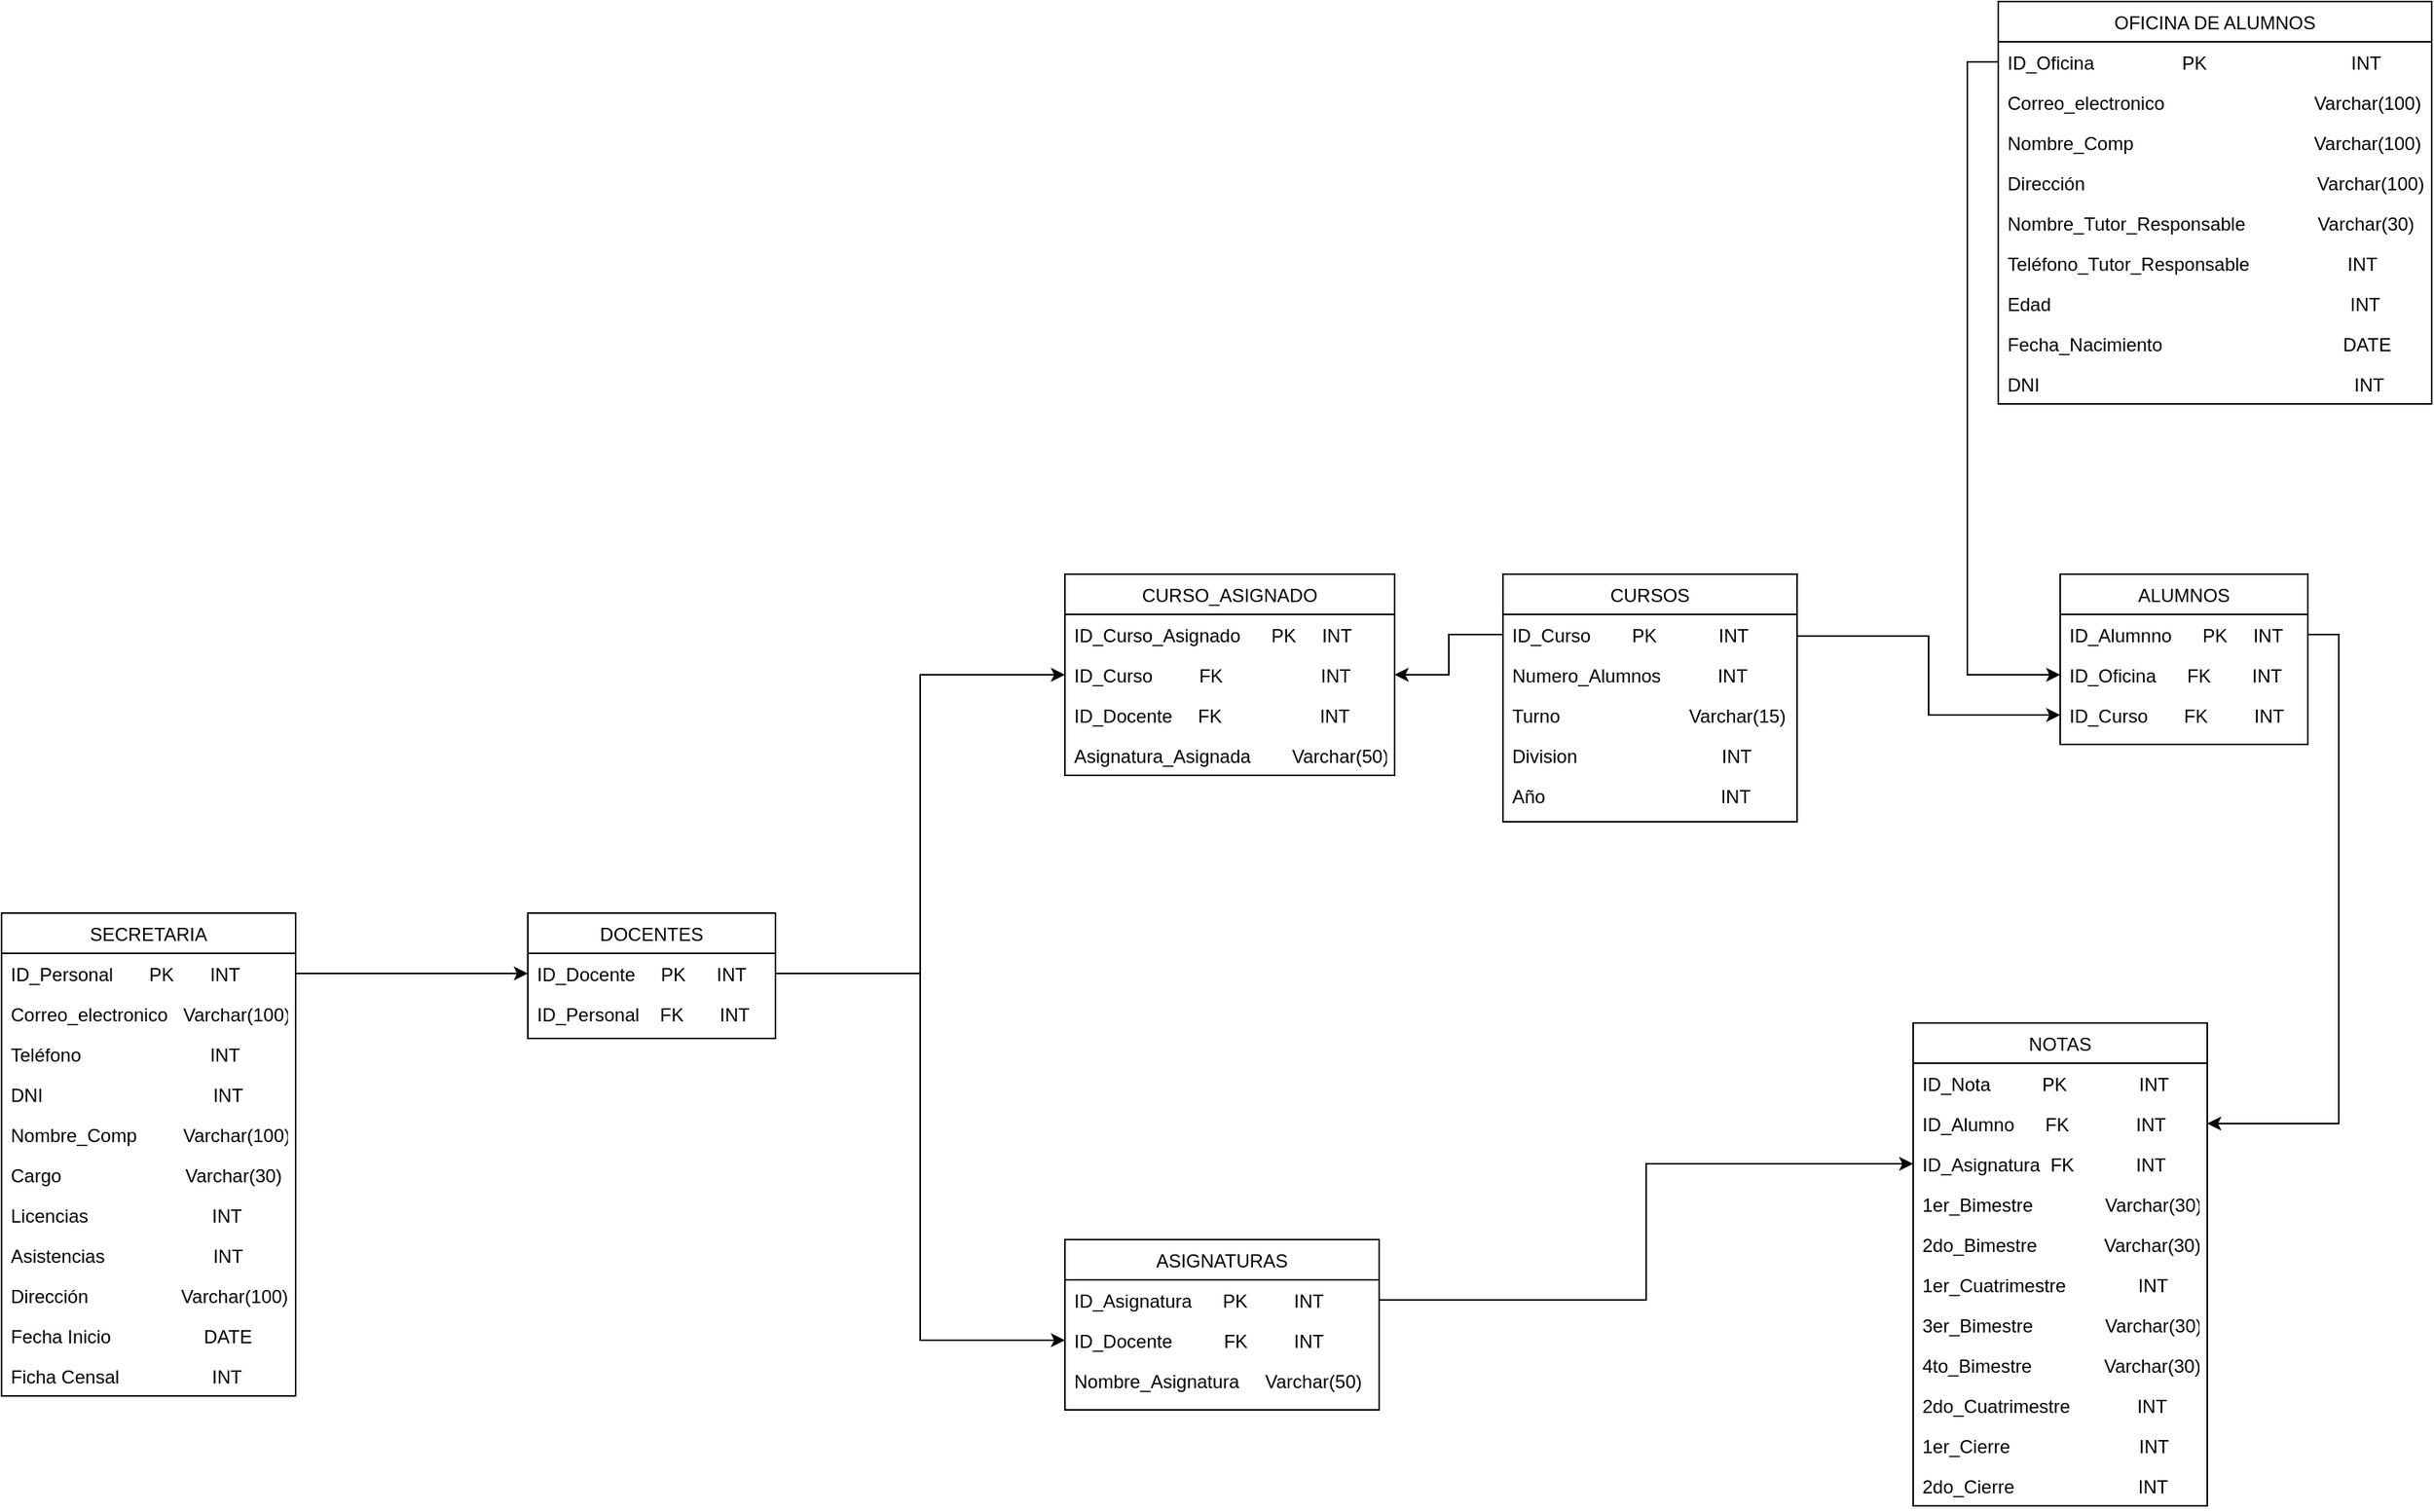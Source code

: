 <mxfile version="24.7.14">
  <diagram id="C5RBs43oDa-KdzZeNtuy" name="Page-1">
    <mxGraphModel dx="1356" dy="738" grid="1" gridSize="10" guides="1" tooltips="1" connect="1" arrows="1" fold="1" page="1" pageScale="1" pageWidth="827" pageHeight="1169" math="0" shadow="0">
      <root>
        <mxCell id="WIyWlLk6GJQsqaUBKTNV-0" />
        <mxCell id="WIyWlLk6GJQsqaUBKTNV-1" parent="WIyWlLk6GJQsqaUBKTNV-0" />
        <mxCell id="zkfFHV4jXpPFQw0GAbJ--0" value="SECRETARIA" style="swimlane;fontStyle=0;align=center;verticalAlign=top;childLayout=stackLayout;horizontal=1;startSize=26;horizontalStack=0;resizeParent=1;resizeLast=0;collapsible=1;marginBottom=0;rounded=0;shadow=0;strokeWidth=1;" parent="WIyWlLk6GJQsqaUBKTNV-1" vertex="1">
          <mxGeometry x="50" y="699" width="190" height="312" as="geometry">
            <mxRectangle x="230" y="140" width="160" height="26" as="alternateBounds" />
          </mxGeometry>
        </mxCell>
        <mxCell id="zkfFHV4jXpPFQw0GAbJ--1" value="ID_Personal       PK       INT" style="text;align=left;verticalAlign=top;spacingLeft=4;spacingRight=4;overflow=hidden;rotatable=0;points=[[0,0.5],[1,0.5]];portConstraint=eastwest;" parent="zkfFHV4jXpPFQw0GAbJ--0" vertex="1">
          <mxGeometry y="26" width="190" height="26" as="geometry" />
        </mxCell>
        <mxCell id="zkfFHV4jXpPFQw0GAbJ--3" value="Correo_electronico   Varchar(100)" style="text;align=left;verticalAlign=top;spacingLeft=4;spacingRight=4;overflow=hidden;rotatable=0;points=[[0,0.5],[1,0.5]];portConstraint=eastwest;rounded=0;shadow=0;html=0;" parent="zkfFHV4jXpPFQw0GAbJ--0" vertex="1">
          <mxGeometry y="52" width="190" height="26" as="geometry" />
        </mxCell>
        <mxCell id="d4zuS5zYkszJJ-PPmkYR-1" value="Teléfono                         INT" style="text;align=left;verticalAlign=top;spacingLeft=4;spacingRight=4;overflow=hidden;rotatable=0;points=[[0,0.5],[1,0.5]];portConstraint=eastwest;rounded=0;shadow=0;html=0;" parent="zkfFHV4jXpPFQw0GAbJ--0" vertex="1">
          <mxGeometry y="78" width="190" height="26" as="geometry" />
        </mxCell>
        <mxCell id="d4zuS5zYkszJJ-PPmkYR-2" value="DNI                                 INT" style="text;align=left;verticalAlign=top;spacingLeft=4;spacingRight=4;overflow=hidden;rotatable=0;points=[[0,0.5],[1,0.5]];portConstraint=eastwest;rounded=0;shadow=0;html=0;" parent="zkfFHV4jXpPFQw0GAbJ--0" vertex="1">
          <mxGeometry y="104" width="190" height="26" as="geometry" />
        </mxCell>
        <mxCell id="d4zuS5zYkszJJ-PPmkYR-7" value="Nombre_Comp         Varchar(100)" style="text;align=left;verticalAlign=top;spacingLeft=4;spacingRight=4;overflow=hidden;rotatable=0;points=[[0,0.5],[1,0.5]];portConstraint=eastwest;rounded=0;shadow=0;html=0;" parent="zkfFHV4jXpPFQw0GAbJ--0" vertex="1">
          <mxGeometry y="130" width="190" height="26" as="geometry" />
        </mxCell>
        <mxCell id="d4zuS5zYkszJJ-PPmkYR-6" value="Cargo                        Varchar(30)" style="text;align=left;verticalAlign=top;spacingLeft=4;spacingRight=4;overflow=hidden;rotatable=0;points=[[0,0.5],[1,0.5]];portConstraint=eastwest;rounded=0;shadow=0;html=0;" parent="zkfFHV4jXpPFQw0GAbJ--0" vertex="1">
          <mxGeometry y="156" width="190" height="26" as="geometry" />
        </mxCell>
        <mxCell id="d4zuS5zYkszJJ-PPmkYR-5" value="Licencias                        INT" style="text;align=left;verticalAlign=top;spacingLeft=4;spacingRight=4;overflow=hidden;rotatable=0;points=[[0,0.5],[1,0.5]];portConstraint=eastwest;rounded=0;shadow=0;html=0;" parent="zkfFHV4jXpPFQw0GAbJ--0" vertex="1">
          <mxGeometry y="182" width="190" height="26" as="geometry" />
        </mxCell>
        <mxCell id="d4zuS5zYkszJJ-PPmkYR-3" value="Asistencias                     INT" style="text;align=left;verticalAlign=top;spacingLeft=4;spacingRight=4;overflow=hidden;rotatable=0;points=[[0,0.5],[1,0.5]];portConstraint=eastwest;rounded=0;shadow=0;html=0;" parent="zkfFHV4jXpPFQw0GAbJ--0" vertex="1">
          <mxGeometry y="208" width="190" height="26" as="geometry" />
        </mxCell>
        <mxCell id="d4zuS5zYkszJJ-PPmkYR-4" value="Dirección                  Varchar(100)" style="text;align=left;verticalAlign=top;spacingLeft=4;spacingRight=4;overflow=hidden;rotatable=0;points=[[0,0.5],[1,0.5]];portConstraint=eastwest;rounded=0;shadow=0;html=0;" parent="zkfFHV4jXpPFQw0GAbJ--0" vertex="1">
          <mxGeometry y="234" width="190" height="26" as="geometry" />
        </mxCell>
        <mxCell id="d4zuS5zYkszJJ-PPmkYR-8" value="Fecha Inicio                  DATE" style="text;align=left;verticalAlign=top;spacingLeft=4;spacingRight=4;overflow=hidden;rotatable=0;points=[[0,0.5],[1,0.5]];portConstraint=eastwest;rounded=0;shadow=0;html=0;" parent="zkfFHV4jXpPFQw0GAbJ--0" vertex="1">
          <mxGeometry y="260" width="190" height="26" as="geometry" />
        </mxCell>
        <mxCell id="d4zuS5zYkszJJ-PPmkYR-9" value="Ficha Censal                  INT" style="text;align=left;verticalAlign=top;spacingLeft=4;spacingRight=4;overflow=hidden;rotatable=0;points=[[0,0.5],[1,0.5]];portConstraint=eastwest;rounded=0;shadow=0;html=0;" parent="zkfFHV4jXpPFQw0GAbJ--0" vertex="1">
          <mxGeometry y="286" width="190" height="26" as="geometry" />
        </mxCell>
        <mxCell id="zkfFHV4jXpPFQw0GAbJ--17" value="DOCENTES" style="swimlane;fontStyle=0;align=center;verticalAlign=top;childLayout=stackLayout;horizontal=1;startSize=26;horizontalStack=0;resizeParent=1;resizeLast=0;collapsible=1;marginBottom=0;rounded=0;shadow=0;strokeWidth=1;" parent="WIyWlLk6GJQsqaUBKTNV-1" vertex="1">
          <mxGeometry x="390" y="699" width="160" height="81" as="geometry">
            <mxRectangle x="550" y="140" width="160" height="26" as="alternateBounds" />
          </mxGeometry>
        </mxCell>
        <mxCell id="zkfFHV4jXpPFQw0GAbJ--18" value="ID_Docente     PK      INT" style="text;align=left;verticalAlign=top;spacingLeft=4;spacingRight=4;overflow=hidden;rotatable=0;points=[[0,0.5],[1,0.5]];portConstraint=eastwest;" parent="zkfFHV4jXpPFQw0GAbJ--17" vertex="1">
          <mxGeometry y="26" width="160" height="26" as="geometry" />
        </mxCell>
        <mxCell id="zkfFHV4jXpPFQw0GAbJ--19" value="ID_Personal    FK       INT" style="text;align=left;verticalAlign=top;spacingLeft=4;spacingRight=4;overflow=hidden;rotatable=0;points=[[0,0.5],[1,0.5]];portConstraint=eastwest;rounded=0;shadow=0;html=0;" parent="zkfFHV4jXpPFQw0GAbJ--17" vertex="1">
          <mxGeometry y="52" width="160" height="26" as="geometry" />
        </mxCell>
        <mxCell id="d4zuS5zYkszJJ-PPmkYR-11" style="edgeStyle=orthogonalEdgeStyle;rounded=0;orthogonalLoop=1;jettySize=auto;html=1;exitX=1;exitY=0.5;exitDx=0;exitDy=0;entryX=0;entryY=0.5;entryDx=0;entryDy=0;" parent="WIyWlLk6GJQsqaUBKTNV-1" source="zkfFHV4jXpPFQw0GAbJ--1" target="zkfFHV4jXpPFQw0GAbJ--18" edge="1">
          <mxGeometry relative="1" as="geometry" />
        </mxCell>
        <mxCell id="d4zuS5zYkszJJ-PPmkYR-24" value="CURSO_ASIGNADO" style="swimlane;fontStyle=0;align=center;verticalAlign=top;childLayout=stackLayout;horizontal=1;startSize=26;horizontalStack=0;resizeParent=1;resizeLast=0;collapsible=1;marginBottom=0;rounded=0;shadow=0;strokeWidth=1;" parent="WIyWlLk6GJQsqaUBKTNV-1" vertex="1">
          <mxGeometry x="737" y="480" width="213" height="130" as="geometry">
            <mxRectangle x="550" y="140" width="160" height="26" as="alternateBounds" />
          </mxGeometry>
        </mxCell>
        <mxCell id="d4zuS5zYkszJJ-PPmkYR-25" value="ID_Curso_Asignado      PK     INT" style="text;align=left;verticalAlign=top;spacingLeft=4;spacingRight=4;overflow=hidden;rotatable=0;points=[[0,0.5],[1,0.5]];portConstraint=eastwest;" parent="d4zuS5zYkszJJ-PPmkYR-24" vertex="1">
          <mxGeometry y="26" width="213" height="26" as="geometry" />
        </mxCell>
        <mxCell id="d4zuS5zYkszJJ-PPmkYR-26" value="ID_Curso         FK                   INT" style="text;align=left;verticalAlign=top;spacingLeft=4;spacingRight=4;overflow=hidden;rotatable=0;points=[[0,0.5],[1,0.5]];portConstraint=eastwest;rounded=0;shadow=0;html=0;" parent="d4zuS5zYkszJJ-PPmkYR-24" vertex="1">
          <mxGeometry y="52" width="213" height="26" as="geometry" />
        </mxCell>
        <mxCell id="d4zuS5zYkszJJ-PPmkYR-27" value="ID_Docente     FK                   INT" style="text;align=left;verticalAlign=top;spacingLeft=4;spacingRight=4;overflow=hidden;rotatable=0;points=[[0,0.5],[1,0.5]];portConstraint=eastwest;rounded=0;shadow=0;html=0;" parent="d4zuS5zYkszJJ-PPmkYR-24" vertex="1">
          <mxGeometry y="78" width="213" height="26" as="geometry" />
        </mxCell>
        <mxCell id="d4zuS5zYkszJJ-PPmkYR-28" value="Asignatura_Asignada        Varchar(50)" style="text;align=left;verticalAlign=top;spacingLeft=4;spacingRight=4;overflow=hidden;rotatable=0;points=[[0,0.5],[1,0.5]];portConstraint=eastwest;rounded=0;shadow=0;html=0;" parent="d4zuS5zYkszJJ-PPmkYR-24" vertex="1">
          <mxGeometry y="104" width="213" height="26" as="geometry" />
        </mxCell>
        <mxCell id="d4zuS5zYkszJJ-PPmkYR-29" style="edgeStyle=orthogonalEdgeStyle;rounded=0;orthogonalLoop=1;jettySize=auto;html=1;exitX=1;exitY=0.5;exitDx=0;exitDy=0;entryX=0;entryY=0.5;entryDx=0;entryDy=0;" parent="WIyWlLk6GJQsqaUBKTNV-1" source="zkfFHV4jXpPFQw0GAbJ--18" target="d4zuS5zYkszJJ-PPmkYR-26" edge="1">
          <mxGeometry relative="1" as="geometry" />
        </mxCell>
        <mxCell id="d4zuS5zYkszJJ-PPmkYR-30" value="ASIGNATURAS" style="swimlane;fontStyle=0;align=center;verticalAlign=top;childLayout=stackLayout;horizontal=1;startSize=26;horizontalStack=0;resizeParent=1;resizeLast=0;collapsible=1;marginBottom=0;rounded=0;shadow=0;strokeWidth=1;" parent="WIyWlLk6GJQsqaUBKTNV-1" vertex="1">
          <mxGeometry x="737" y="910" width="203" height="110" as="geometry">
            <mxRectangle x="550" y="140" width="160" height="26" as="alternateBounds" />
          </mxGeometry>
        </mxCell>
        <mxCell id="d4zuS5zYkszJJ-PPmkYR-31" value="ID_Asignatura      PK         INT" style="text;align=left;verticalAlign=top;spacingLeft=4;spacingRight=4;overflow=hidden;rotatable=0;points=[[0,0.5],[1,0.5]];portConstraint=eastwest;" parent="d4zuS5zYkszJJ-PPmkYR-30" vertex="1">
          <mxGeometry y="26" width="203" height="26" as="geometry" />
        </mxCell>
        <mxCell id="d4zuS5zYkszJJ-PPmkYR-32" value="ID_Docente          FK         INT" style="text;align=left;verticalAlign=top;spacingLeft=4;spacingRight=4;overflow=hidden;rotatable=0;points=[[0,0.5],[1,0.5]];portConstraint=eastwest;rounded=0;shadow=0;html=0;" parent="d4zuS5zYkszJJ-PPmkYR-30" vertex="1">
          <mxGeometry y="52" width="203" height="26" as="geometry" />
        </mxCell>
        <mxCell id="d4zuS5zYkszJJ-PPmkYR-33" value="Nombre_Asignatura     Varchar(50)" style="text;align=left;verticalAlign=top;spacingLeft=4;spacingRight=4;overflow=hidden;rotatable=0;points=[[0,0.5],[1,0.5]];portConstraint=eastwest;rounded=0;shadow=0;html=0;" parent="d4zuS5zYkszJJ-PPmkYR-30" vertex="1">
          <mxGeometry y="78" width="203" height="26" as="geometry" />
        </mxCell>
        <mxCell id="d4zuS5zYkszJJ-PPmkYR-35" style="edgeStyle=orthogonalEdgeStyle;rounded=0;orthogonalLoop=1;jettySize=auto;html=1;exitX=1;exitY=0.5;exitDx=0;exitDy=0;entryX=0;entryY=0.5;entryDx=0;entryDy=0;" parent="WIyWlLk6GJQsqaUBKTNV-1" source="zkfFHV4jXpPFQw0GAbJ--18" target="d4zuS5zYkszJJ-PPmkYR-32" edge="1">
          <mxGeometry relative="1" as="geometry" />
        </mxCell>
        <mxCell id="d4zuS5zYkszJJ-PPmkYR-62" style="edgeStyle=orthogonalEdgeStyle;rounded=0;orthogonalLoop=1;jettySize=auto;html=1;exitX=1;exitY=0.25;exitDx=0;exitDy=0;entryX=0;entryY=0.5;entryDx=0;entryDy=0;" parent="WIyWlLk6GJQsqaUBKTNV-1" source="d4zuS5zYkszJJ-PPmkYR-36" target="d4zuS5zYkszJJ-PPmkYR-45" edge="1">
          <mxGeometry relative="1" as="geometry" />
        </mxCell>
        <mxCell id="d4zuS5zYkszJJ-PPmkYR-36" value="CURSOS" style="swimlane;fontStyle=0;align=center;verticalAlign=top;childLayout=stackLayout;horizontal=1;startSize=26;horizontalStack=0;resizeParent=1;resizeLast=0;collapsible=1;marginBottom=0;rounded=0;shadow=0;strokeWidth=1;" parent="WIyWlLk6GJQsqaUBKTNV-1" vertex="1">
          <mxGeometry x="1020" y="480" width="190" height="160" as="geometry">
            <mxRectangle x="550" y="140" width="160" height="26" as="alternateBounds" />
          </mxGeometry>
        </mxCell>
        <mxCell id="d4zuS5zYkszJJ-PPmkYR-37" value="ID_Curso        PK            INT" style="text;align=left;verticalAlign=top;spacingLeft=4;spacingRight=4;overflow=hidden;rotatable=0;points=[[0,0.5],[1,0.5]];portConstraint=eastwest;" parent="d4zuS5zYkszJJ-PPmkYR-36" vertex="1">
          <mxGeometry y="26" width="190" height="26" as="geometry" />
        </mxCell>
        <mxCell id="d4zuS5zYkszJJ-PPmkYR-38" value="Numero_Alumnos           INT" style="text;align=left;verticalAlign=top;spacingLeft=4;spacingRight=4;overflow=hidden;rotatable=0;points=[[0,0.5],[1,0.5]];portConstraint=eastwest;rounded=0;shadow=0;html=0;" parent="d4zuS5zYkszJJ-PPmkYR-36" vertex="1">
          <mxGeometry y="52" width="190" height="26" as="geometry" />
        </mxCell>
        <mxCell id="d4zuS5zYkszJJ-PPmkYR-39" value="Turno                         Varchar(15)" style="text;align=left;verticalAlign=top;spacingLeft=4;spacingRight=4;overflow=hidden;rotatable=0;points=[[0,0.5],[1,0.5]];portConstraint=eastwest;rounded=0;shadow=0;html=0;" parent="d4zuS5zYkszJJ-PPmkYR-36" vertex="1">
          <mxGeometry y="78" width="190" height="26" as="geometry" />
        </mxCell>
        <mxCell id="d4zuS5zYkszJJ-PPmkYR-40" value="Division                            INT" style="text;align=left;verticalAlign=top;spacingLeft=4;spacingRight=4;overflow=hidden;rotatable=0;points=[[0,0.5],[1,0.5]];portConstraint=eastwest;rounded=0;shadow=0;html=0;" parent="d4zuS5zYkszJJ-PPmkYR-36" vertex="1">
          <mxGeometry y="104" width="190" height="26" as="geometry" />
        </mxCell>
        <mxCell id="d4zuS5zYkszJJ-PPmkYR-41" value="Año                                  INT" style="text;align=left;verticalAlign=top;spacingLeft=4;spacingRight=4;overflow=hidden;rotatable=0;points=[[0,0.5],[1,0.5]];portConstraint=eastwest;rounded=0;shadow=0;html=0;" parent="d4zuS5zYkszJJ-PPmkYR-36" vertex="1">
          <mxGeometry y="130" width="190" height="26" as="geometry" />
        </mxCell>
        <mxCell id="d4zuS5zYkszJJ-PPmkYR-42" style="edgeStyle=orthogonalEdgeStyle;rounded=0;orthogonalLoop=1;jettySize=auto;html=1;exitX=0;exitY=0.5;exitDx=0;exitDy=0;entryX=1;entryY=0.5;entryDx=0;entryDy=0;" parent="WIyWlLk6GJQsqaUBKTNV-1" source="d4zuS5zYkszJJ-PPmkYR-37" target="d4zuS5zYkszJJ-PPmkYR-26" edge="1">
          <mxGeometry relative="1" as="geometry" />
        </mxCell>
        <mxCell id="d4zuS5zYkszJJ-PPmkYR-43" value="ALUMNOS" style="swimlane;fontStyle=0;align=center;verticalAlign=top;childLayout=stackLayout;horizontal=1;startSize=26;horizontalStack=0;resizeParent=1;resizeLast=0;collapsible=1;marginBottom=0;rounded=0;shadow=0;strokeWidth=1;" parent="WIyWlLk6GJQsqaUBKTNV-1" vertex="1">
          <mxGeometry x="1380" y="480" width="160" height="110" as="geometry">
            <mxRectangle x="550" y="140" width="160" height="26" as="alternateBounds" />
          </mxGeometry>
        </mxCell>
        <mxCell id="d4zuS5zYkszJJ-PPmkYR-44" value="ID_Alumnno      PK     INT" style="text;align=left;verticalAlign=top;spacingLeft=4;spacingRight=4;overflow=hidden;rotatable=0;points=[[0,0.5],[1,0.5]];portConstraint=eastwest;" parent="d4zuS5zYkszJJ-PPmkYR-43" vertex="1">
          <mxGeometry y="26" width="160" height="26" as="geometry" />
        </mxCell>
        <mxCell id="d4zuS5zYkszJJ-PPmkYR-46" value="ID_Oficina      FK        INT" style="text;align=left;verticalAlign=top;spacingLeft=4;spacingRight=4;overflow=hidden;rotatable=0;points=[[0,0.5],[1,0.5]];portConstraint=eastwest;rounded=0;shadow=0;html=0;" parent="d4zuS5zYkszJJ-PPmkYR-43" vertex="1">
          <mxGeometry y="52" width="160" height="26" as="geometry" />
        </mxCell>
        <mxCell id="d4zuS5zYkszJJ-PPmkYR-45" value="ID_Curso       FK         INT" style="text;align=left;verticalAlign=top;spacingLeft=4;spacingRight=4;overflow=hidden;rotatable=0;points=[[0,0.5],[1,0.5]];portConstraint=eastwest;rounded=0;shadow=0;html=0;" parent="d4zuS5zYkszJJ-PPmkYR-43" vertex="1">
          <mxGeometry y="78" width="160" height="26" as="geometry" />
        </mxCell>
        <mxCell id="d4zuS5zYkszJJ-PPmkYR-50" value="OFICINA DE ALUMNOS" style="swimlane;fontStyle=0;align=center;verticalAlign=top;childLayout=stackLayout;horizontal=1;startSize=26;horizontalStack=0;resizeParent=1;resizeLast=0;collapsible=1;marginBottom=0;rounded=0;shadow=0;strokeWidth=1;" parent="WIyWlLk6GJQsqaUBKTNV-1" vertex="1">
          <mxGeometry x="1340" y="110" width="280" height="260" as="geometry">
            <mxRectangle x="550" y="140" width="160" height="26" as="alternateBounds" />
          </mxGeometry>
        </mxCell>
        <mxCell id="d4zuS5zYkszJJ-PPmkYR-53" value="ID_Oficina                 PK                            INT" style="text;align=left;verticalAlign=top;spacingLeft=4;spacingRight=4;overflow=hidden;rotatable=0;points=[[0,0.5],[1,0.5]];portConstraint=eastwest;rounded=0;shadow=0;html=0;" parent="d4zuS5zYkszJJ-PPmkYR-50" vertex="1">
          <mxGeometry y="26" width="280" height="26" as="geometry" />
        </mxCell>
        <mxCell id="d4zuS5zYkszJJ-PPmkYR-55" value="Correo_electronico                             Varchar(100)" style="text;align=left;verticalAlign=top;spacingLeft=4;spacingRight=4;overflow=hidden;rotatable=0;points=[[0,0.5],[1,0.5]];portConstraint=eastwest;rounded=0;shadow=0;html=0;" parent="d4zuS5zYkszJJ-PPmkYR-50" vertex="1">
          <mxGeometry y="52" width="280" height="26" as="geometry" />
        </mxCell>
        <mxCell id="d4zuS5zYkszJJ-PPmkYR-54" value="Nombre_Comp                                   Varchar(100)" style="text;align=left;verticalAlign=top;spacingLeft=4;spacingRight=4;overflow=hidden;rotatable=0;points=[[0,0.5],[1,0.5]];portConstraint=eastwest;rounded=0;shadow=0;html=0;" parent="d4zuS5zYkszJJ-PPmkYR-50" vertex="1">
          <mxGeometry y="78" width="280" height="26" as="geometry" />
        </mxCell>
        <mxCell id="d4zuS5zYkszJJ-PPmkYR-57" value="Dirección                                             Varchar(100)" style="text;align=left;verticalAlign=top;spacingLeft=4;spacingRight=4;overflow=hidden;rotatable=0;points=[[0,0.5],[1,0.5]];portConstraint=eastwest;rounded=0;shadow=0;html=0;" parent="d4zuS5zYkszJJ-PPmkYR-50" vertex="1">
          <mxGeometry y="104" width="280" height="26" as="geometry" />
        </mxCell>
        <mxCell id="d4zuS5zYkszJJ-PPmkYR-59" value="Nombre_Tutor_Responsable              Varchar(30)" style="text;align=left;verticalAlign=top;spacingLeft=4;spacingRight=4;overflow=hidden;rotatable=0;points=[[0,0.5],[1,0.5]];portConstraint=eastwest;rounded=0;shadow=0;html=0;" parent="d4zuS5zYkszJJ-PPmkYR-50" vertex="1">
          <mxGeometry y="130" width="280" height="26" as="geometry" />
        </mxCell>
        <mxCell id="d4zuS5zYkszJJ-PPmkYR-58" value="Teléfono_Tutor_Responsable                   INT" style="text;align=left;verticalAlign=top;spacingLeft=4;spacingRight=4;overflow=hidden;rotatable=0;points=[[0,0.5],[1,0.5]];portConstraint=eastwest;rounded=0;shadow=0;html=0;" parent="d4zuS5zYkszJJ-PPmkYR-50" vertex="1">
          <mxGeometry y="156" width="280" height="26" as="geometry" />
        </mxCell>
        <mxCell id="d4zuS5zYkszJJ-PPmkYR-56" value="Edad                                                          INT" style="text;align=left;verticalAlign=top;spacingLeft=4;spacingRight=4;overflow=hidden;rotatable=0;points=[[0,0.5],[1,0.5]];portConstraint=eastwest;rounded=0;shadow=0;html=0;" parent="d4zuS5zYkszJJ-PPmkYR-50" vertex="1">
          <mxGeometry y="182" width="280" height="26" as="geometry" />
        </mxCell>
        <mxCell id="d4zuS5zYkszJJ-PPmkYR-60" value="Fecha_Nacimiento                                   DATE" style="text;align=left;verticalAlign=top;spacingLeft=4;spacingRight=4;overflow=hidden;rotatable=0;points=[[0,0.5],[1,0.5]];portConstraint=eastwest;rounded=0;shadow=0;html=0;" parent="d4zuS5zYkszJJ-PPmkYR-50" vertex="1">
          <mxGeometry y="208" width="280" height="26" as="geometry" />
        </mxCell>
        <mxCell id="d4zuS5zYkszJJ-PPmkYR-61" value="DNI                                                             INT" style="text;align=left;verticalAlign=top;spacingLeft=4;spacingRight=4;overflow=hidden;rotatable=0;points=[[0,0.5],[1,0.5]];portConstraint=eastwest;rounded=0;shadow=0;html=0;" parent="d4zuS5zYkszJJ-PPmkYR-50" vertex="1">
          <mxGeometry y="234" width="280" height="26" as="geometry" />
        </mxCell>
        <mxCell id="d4zuS5zYkszJJ-PPmkYR-64" style="edgeStyle=orthogonalEdgeStyle;rounded=0;orthogonalLoop=1;jettySize=auto;html=1;exitX=0;exitY=0.5;exitDx=0;exitDy=0;entryX=0;entryY=0.5;entryDx=0;entryDy=0;" parent="WIyWlLk6GJQsqaUBKTNV-1" source="d4zuS5zYkszJJ-PPmkYR-53" target="d4zuS5zYkszJJ-PPmkYR-46" edge="1">
          <mxGeometry relative="1" as="geometry" />
        </mxCell>
        <mxCell id="d4zuS5zYkszJJ-PPmkYR-65" value="NOTAS" style="swimlane;fontStyle=0;align=center;verticalAlign=top;childLayout=stackLayout;horizontal=1;startSize=26;horizontalStack=0;resizeParent=1;resizeLast=0;collapsible=1;marginBottom=0;rounded=0;shadow=0;strokeWidth=1;" parent="WIyWlLk6GJQsqaUBKTNV-1" vertex="1">
          <mxGeometry x="1285" y="770" width="190" height="312" as="geometry">
            <mxRectangle x="230" y="140" width="160" height="26" as="alternateBounds" />
          </mxGeometry>
        </mxCell>
        <mxCell id="d4zuS5zYkszJJ-PPmkYR-66" value="ID_Nota          PK              INT" style="text;align=left;verticalAlign=top;spacingLeft=4;spacingRight=4;overflow=hidden;rotatable=0;points=[[0,0.5],[1,0.5]];portConstraint=eastwest;" parent="d4zuS5zYkszJJ-PPmkYR-65" vertex="1">
          <mxGeometry y="26" width="190" height="26" as="geometry" />
        </mxCell>
        <mxCell id="d4zuS5zYkszJJ-PPmkYR-67" value="ID_Alumno      FK             INT" style="text;align=left;verticalAlign=top;spacingLeft=4;spacingRight=4;overflow=hidden;rotatable=0;points=[[0,0.5],[1,0.5]];portConstraint=eastwest;rounded=0;shadow=0;html=0;" parent="d4zuS5zYkszJJ-PPmkYR-65" vertex="1">
          <mxGeometry y="52" width="190" height="26" as="geometry" />
        </mxCell>
        <mxCell id="d4zuS5zYkszJJ-PPmkYR-68" value="ID_Asignatura  FK            INT" style="text;align=left;verticalAlign=top;spacingLeft=4;spacingRight=4;overflow=hidden;rotatable=0;points=[[0,0.5],[1,0.5]];portConstraint=eastwest;rounded=0;shadow=0;html=0;" parent="d4zuS5zYkszJJ-PPmkYR-65" vertex="1">
          <mxGeometry y="78" width="190" height="26" as="geometry" />
        </mxCell>
        <mxCell id="d4zuS5zYkszJJ-PPmkYR-69" value="1er_Bimestre              Varchar(30)" style="text;align=left;verticalAlign=top;spacingLeft=4;spacingRight=4;overflow=hidden;rotatable=0;points=[[0,0.5],[1,0.5]];portConstraint=eastwest;rounded=0;shadow=0;html=0;" parent="d4zuS5zYkszJJ-PPmkYR-65" vertex="1">
          <mxGeometry y="104" width="190" height="26" as="geometry" />
        </mxCell>
        <mxCell id="d4zuS5zYkszJJ-PPmkYR-70" value="2do_Bimestre             Varchar(30)" style="text;align=left;verticalAlign=top;spacingLeft=4;spacingRight=4;overflow=hidden;rotatable=0;points=[[0,0.5],[1,0.5]];portConstraint=eastwest;rounded=0;shadow=0;html=0;" parent="d4zuS5zYkszJJ-PPmkYR-65" vertex="1">
          <mxGeometry y="130" width="190" height="26" as="geometry" />
        </mxCell>
        <mxCell id="d4zuS5zYkszJJ-PPmkYR-71" value="1er_Cuatrimestre              INT" style="text;align=left;verticalAlign=top;spacingLeft=4;spacingRight=4;overflow=hidden;rotatable=0;points=[[0,0.5],[1,0.5]];portConstraint=eastwest;rounded=0;shadow=0;html=0;" parent="d4zuS5zYkszJJ-PPmkYR-65" vertex="1">
          <mxGeometry y="156" width="190" height="26" as="geometry" />
        </mxCell>
        <mxCell id="d4zuS5zYkszJJ-PPmkYR-72" value="3er_Bimestre              Varchar(30)" style="text;align=left;verticalAlign=top;spacingLeft=4;spacingRight=4;overflow=hidden;rotatable=0;points=[[0,0.5],[1,0.5]];portConstraint=eastwest;rounded=0;shadow=0;html=0;" parent="d4zuS5zYkszJJ-PPmkYR-65" vertex="1">
          <mxGeometry y="182" width="190" height="26" as="geometry" />
        </mxCell>
        <mxCell id="d4zuS5zYkszJJ-PPmkYR-73" value="4to_Bimestre              Varchar(30)" style="text;align=left;verticalAlign=top;spacingLeft=4;spacingRight=4;overflow=hidden;rotatable=0;points=[[0,0.5],[1,0.5]];portConstraint=eastwest;rounded=0;shadow=0;html=0;" parent="d4zuS5zYkszJJ-PPmkYR-65" vertex="1">
          <mxGeometry y="208" width="190" height="26" as="geometry" />
        </mxCell>
        <mxCell id="d4zuS5zYkszJJ-PPmkYR-74" value="2do_Cuatrimestre             INT" style="text;align=left;verticalAlign=top;spacingLeft=4;spacingRight=4;overflow=hidden;rotatable=0;points=[[0,0.5],[1,0.5]];portConstraint=eastwest;rounded=0;shadow=0;html=0;" parent="d4zuS5zYkszJJ-PPmkYR-65" vertex="1">
          <mxGeometry y="234" width="190" height="26" as="geometry" />
        </mxCell>
        <mxCell id="d4zuS5zYkszJJ-PPmkYR-75" value="1er_Cierre                         INT" style="text;align=left;verticalAlign=top;spacingLeft=4;spacingRight=4;overflow=hidden;rotatable=0;points=[[0,0.5],[1,0.5]];portConstraint=eastwest;rounded=0;shadow=0;html=0;" parent="d4zuS5zYkszJJ-PPmkYR-65" vertex="1">
          <mxGeometry y="260" width="190" height="26" as="geometry" />
        </mxCell>
        <mxCell id="d4zuS5zYkszJJ-PPmkYR-76" value="2do_Cierre                        INT" style="text;align=left;verticalAlign=top;spacingLeft=4;spacingRight=4;overflow=hidden;rotatable=0;points=[[0,0.5],[1,0.5]];portConstraint=eastwest;rounded=0;shadow=0;html=0;" parent="d4zuS5zYkszJJ-PPmkYR-65" vertex="1">
          <mxGeometry y="286" width="190" height="26" as="geometry" />
        </mxCell>
        <mxCell id="d4zuS5zYkszJJ-PPmkYR-77" style="edgeStyle=orthogonalEdgeStyle;rounded=0;orthogonalLoop=1;jettySize=auto;html=1;exitX=1;exitY=0.5;exitDx=0;exitDy=0;entryX=1;entryY=0.5;entryDx=0;entryDy=0;" parent="WIyWlLk6GJQsqaUBKTNV-1" source="d4zuS5zYkszJJ-PPmkYR-44" target="d4zuS5zYkszJJ-PPmkYR-67" edge="1">
          <mxGeometry relative="1" as="geometry" />
        </mxCell>
        <mxCell id="d4zuS5zYkszJJ-PPmkYR-78" style="edgeStyle=orthogonalEdgeStyle;rounded=0;orthogonalLoop=1;jettySize=auto;html=1;exitX=1;exitY=0.5;exitDx=0;exitDy=0;" parent="WIyWlLk6GJQsqaUBKTNV-1" source="d4zuS5zYkszJJ-PPmkYR-31" target="d4zuS5zYkszJJ-PPmkYR-68" edge="1">
          <mxGeometry relative="1" as="geometry" />
        </mxCell>
      </root>
    </mxGraphModel>
  </diagram>
</mxfile>
